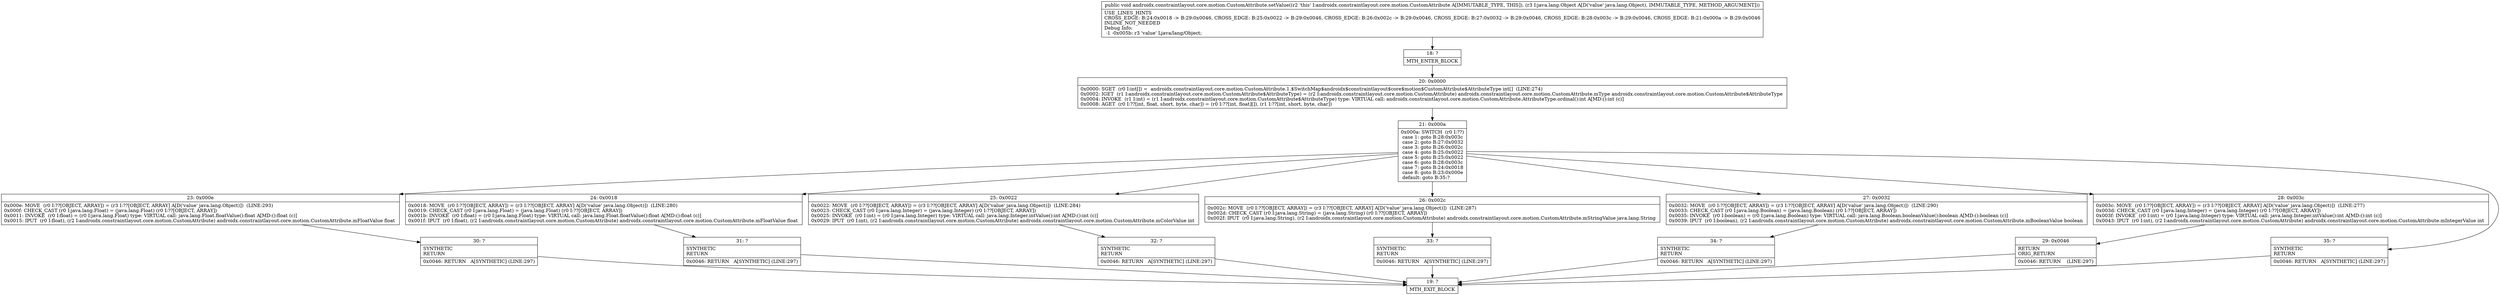 digraph "CFG forandroidx.constraintlayout.core.motion.CustomAttribute.setValue(Ljava\/lang\/Object;)V" {
Node_18 [shape=record,label="{18\:\ ?|MTH_ENTER_BLOCK\l}"];
Node_20 [shape=record,label="{20\:\ 0x0000|0x0000: SGET  (r0 I:int[]) =  androidx.constraintlayout.core.motion.CustomAttribute.1.$SwitchMap$androidx$constraintlayout$core$motion$CustomAttribute$AttributeType int[]  (LINE:274)\l0x0002: IGET  (r1 I:androidx.constraintlayout.core.motion.CustomAttribute$AttributeType) = (r2 I:androidx.constraintlayout.core.motion.CustomAttribute) androidx.constraintlayout.core.motion.CustomAttribute.mType androidx.constraintlayout.core.motion.CustomAttribute$AttributeType \l0x0004: INVOKE  (r1 I:int) = (r1 I:androidx.constraintlayout.core.motion.CustomAttribute$AttributeType) type: VIRTUAL call: androidx.constraintlayout.core.motion.CustomAttribute.AttributeType.ordinal():int A[MD:():int (c)]\l0x0008: AGET  (r0 I:??[int, float, short, byte, char]) = (r0 I:??[int, float][]), (r1 I:??[int, short, byte, char]) \l}"];
Node_21 [shape=record,label="{21\:\ 0x000a|0x000a: SWITCH  (r0 I:??)\l case 1: goto B:28:0x003c\l case 2: goto B:27:0x0032\l case 3: goto B:26:0x002c\l case 4: goto B:25:0x0022\l case 5: goto B:25:0x0022\l case 6: goto B:28:0x003c\l case 7: goto B:24:0x0018\l case 8: goto B:23:0x000e\l default: goto B:35:? \l}"];
Node_23 [shape=record,label="{23\:\ 0x000e|0x000e: MOVE  (r0 I:??[OBJECT, ARRAY]) = (r3 I:??[OBJECT, ARRAY] A[D('value' java.lang.Object)])  (LINE:293)\l0x000f: CHECK_CAST (r0 I:java.lang.Float) = (java.lang.Float) (r0 I:??[OBJECT, ARRAY]) \l0x0011: INVOKE  (r0 I:float) = (r0 I:java.lang.Float) type: VIRTUAL call: java.lang.Float.floatValue():float A[MD:():float (c)]\l0x0015: IPUT  (r0 I:float), (r2 I:androidx.constraintlayout.core.motion.CustomAttribute) androidx.constraintlayout.core.motion.CustomAttribute.mFloatValue float \l}"];
Node_30 [shape=record,label="{30\:\ ?|SYNTHETIC\lRETURN\l|0x0046: RETURN   A[SYNTHETIC] (LINE:297)\l}"];
Node_19 [shape=record,label="{19\:\ ?|MTH_EXIT_BLOCK\l}"];
Node_24 [shape=record,label="{24\:\ 0x0018|0x0018: MOVE  (r0 I:??[OBJECT, ARRAY]) = (r3 I:??[OBJECT, ARRAY] A[D('value' java.lang.Object)])  (LINE:280)\l0x0019: CHECK_CAST (r0 I:java.lang.Float) = (java.lang.Float) (r0 I:??[OBJECT, ARRAY]) \l0x001b: INVOKE  (r0 I:float) = (r0 I:java.lang.Float) type: VIRTUAL call: java.lang.Float.floatValue():float A[MD:():float (c)]\l0x001f: IPUT  (r0 I:float), (r2 I:androidx.constraintlayout.core.motion.CustomAttribute) androidx.constraintlayout.core.motion.CustomAttribute.mFloatValue float \l}"];
Node_31 [shape=record,label="{31\:\ ?|SYNTHETIC\lRETURN\l|0x0046: RETURN   A[SYNTHETIC] (LINE:297)\l}"];
Node_25 [shape=record,label="{25\:\ 0x0022|0x0022: MOVE  (r0 I:??[OBJECT, ARRAY]) = (r3 I:??[OBJECT, ARRAY] A[D('value' java.lang.Object)])  (LINE:284)\l0x0023: CHECK_CAST (r0 I:java.lang.Integer) = (java.lang.Integer) (r0 I:??[OBJECT, ARRAY]) \l0x0025: INVOKE  (r0 I:int) = (r0 I:java.lang.Integer) type: VIRTUAL call: java.lang.Integer.intValue():int A[MD:():int (c)]\l0x0029: IPUT  (r0 I:int), (r2 I:androidx.constraintlayout.core.motion.CustomAttribute) androidx.constraintlayout.core.motion.CustomAttribute.mColorValue int \l}"];
Node_32 [shape=record,label="{32\:\ ?|SYNTHETIC\lRETURN\l|0x0046: RETURN   A[SYNTHETIC] (LINE:297)\l}"];
Node_26 [shape=record,label="{26\:\ 0x002c|0x002c: MOVE  (r0 I:??[OBJECT, ARRAY]) = (r3 I:??[OBJECT, ARRAY] A[D('value' java.lang.Object)])  (LINE:287)\l0x002d: CHECK_CAST (r0 I:java.lang.String) = (java.lang.String) (r0 I:??[OBJECT, ARRAY]) \l0x002f: IPUT  (r0 I:java.lang.String), (r2 I:androidx.constraintlayout.core.motion.CustomAttribute) androidx.constraintlayout.core.motion.CustomAttribute.mStringValue java.lang.String \l}"];
Node_33 [shape=record,label="{33\:\ ?|SYNTHETIC\lRETURN\l|0x0046: RETURN   A[SYNTHETIC] (LINE:297)\l}"];
Node_27 [shape=record,label="{27\:\ 0x0032|0x0032: MOVE  (r0 I:??[OBJECT, ARRAY]) = (r3 I:??[OBJECT, ARRAY] A[D('value' java.lang.Object)])  (LINE:290)\l0x0033: CHECK_CAST (r0 I:java.lang.Boolean) = (java.lang.Boolean) (r0 I:??[OBJECT, ARRAY]) \l0x0035: INVOKE  (r0 I:boolean) = (r0 I:java.lang.Boolean) type: VIRTUAL call: java.lang.Boolean.booleanValue():boolean A[MD:():boolean (c)]\l0x0039: IPUT  (r0 I:boolean), (r2 I:androidx.constraintlayout.core.motion.CustomAttribute) androidx.constraintlayout.core.motion.CustomAttribute.mBooleanValue boolean \l}"];
Node_34 [shape=record,label="{34\:\ ?|SYNTHETIC\lRETURN\l|0x0046: RETURN   A[SYNTHETIC] (LINE:297)\l}"];
Node_28 [shape=record,label="{28\:\ 0x003c|0x003c: MOVE  (r0 I:??[OBJECT, ARRAY]) = (r3 I:??[OBJECT, ARRAY] A[D('value' java.lang.Object)])  (LINE:277)\l0x003d: CHECK_CAST (r0 I:java.lang.Integer) = (java.lang.Integer) (r0 I:??[OBJECT, ARRAY]) \l0x003f: INVOKE  (r0 I:int) = (r0 I:java.lang.Integer) type: VIRTUAL call: java.lang.Integer.intValue():int A[MD:():int (c)]\l0x0043: IPUT  (r0 I:int), (r2 I:androidx.constraintlayout.core.motion.CustomAttribute) androidx.constraintlayout.core.motion.CustomAttribute.mIntegerValue int \l}"];
Node_29 [shape=record,label="{29\:\ 0x0046|RETURN\lORIG_RETURN\l|0x0046: RETURN    (LINE:297)\l}"];
Node_35 [shape=record,label="{35\:\ ?|SYNTHETIC\lRETURN\l|0x0046: RETURN   A[SYNTHETIC] (LINE:297)\l}"];
MethodNode[shape=record,label="{public void androidx.constraintlayout.core.motion.CustomAttribute.setValue((r2 'this' I:androidx.constraintlayout.core.motion.CustomAttribute A[IMMUTABLE_TYPE, THIS]), (r3 I:java.lang.Object A[D('value' java.lang.Object), IMMUTABLE_TYPE, METHOD_ARGUMENT]))  | USE_LINES_HINTS\lCROSS_EDGE: B:24:0x0018 \-\> B:29:0x0046, CROSS_EDGE: B:25:0x0022 \-\> B:29:0x0046, CROSS_EDGE: B:26:0x002c \-\> B:29:0x0046, CROSS_EDGE: B:27:0x0032 \-\> B:29:0x0046, CROSS_EDGE: B:28:0x003c \-\> B:29:0x0046, CROSS_EDGE: B:21:0x000a \-\> B:29:0x0046\lINLINE_NOT_NEEDED\lDebug Info:\l  \-1 \-0x005b: r3 'value' Ljava\/lang\/Object;\l}"];
MethodNode -> Node_18;Node_18 -> Node_20;
Node_20 -> Node_21;
Node_21 -> Node_23;
Node_21 -> Node_24;
Node_21 -> Node_25;
Node_21 -> Node_26;
Node_21 -> Node_27;
Node_21 -> Node_28;
Node_21 -> Node_35;
Node_23 -> Node_30;
Node_30 -> Node_19;
Node_24 -> Node_31;
Node_31 -> Node_19;
Node_25 -> Node_32;
Node_32 -> Node_19;
Node_26 -> Node_33;
Node_33 -> Node_19;
Node_27 -> Node_34;
Node_34 -> Node_19;
Node_28 -> Node_29;
Node_29 -> Node_19;
Node_35 -> Node_19;
}

